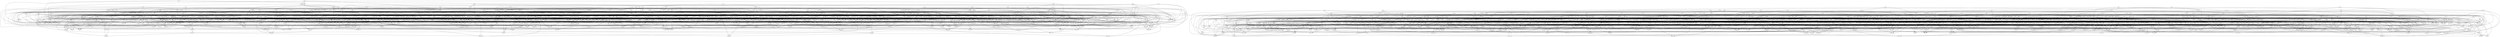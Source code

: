 digraph {
stv -> fjt, tjt, xdx;
dgq -> vmd, nbk, vgc, jxk;
jzd -> gmt, vjn, cdz, mkf;
jbv -> qrq;
lts -> bpd, mlk, tvq;
gzz -> pxt, cpm, ffm;
qjt -> dnr, vnl, fgg;
ddh -> kfq, mjp;
lkl -> gnl;
cdh -> cqt;
zmx -> chh, sjx, tzq;
gql -> prh, qmc;
mjp -> szv;
vzr -> qch, tql;
krp -> vbt;
mtx -> zmr, hpk, qxf;
cpj -> dzs, trm, sgj;
vth -> lsm, qhk, qpq;
cjz -> hrl, gjh, fqh, gtg;
vqf -> ttl, jvt;
gsx -> hrv, hdd, pjf;
mql -> cxk;
glk -> mnt, lxd, xpl;
cbb -> mlk, vds, lgj, jbj;
jsd -> jbk, jbt, jrs;
hhv -> ttg, tkg, mlk;
bcz -> gkc, scj, xhl;
gmt -> xrx;
cpm -> pdp;
lvn -> nns, zhm, kkq, hpf;
bnv -> mnt, jvz;
tmk -> zrk, zch, tzj, tbj;
crx -> tdl, hxx, mst, sqj;
rkz -> pth, ptn, fbd, krp;
hhd -> npg, mdc;
zdc -> frb, lbd, cnk, xkj, cmq;
tqh -> hjg;
gvs -> chf, gxg;
hcq -> jvz, vmr, gkc;
mlm -> ckd;
bkg -> stk, cqt, ckd, jhq, dft;
lpg -> gts, mqq, jzv;
hzh -> jdp, dpq, xxv, vzs;
rbd -> kbb, pdv, ldn, tlv;
zct -> tjq, qtx, fgx;
cjm -> lkr;
rhq -> pbj;
jdq -> dts, dkn, jnm, khc;
qcl -> hmp;
fgc -> jps, nnh, mpg, hjg;
lhv -> kbd, rhg, rcm, vdv;
czd -> sgz, vlm, nfq, npq;
zqz -> sjz, dhz, tpd, nxk;
knk -> nqf, njq, xtg;
gmb -> nzb, rqb, vnl, mgs;
vls -> mgs, ldq;
ngh -> dlb;
nvr -> zzt, qfq, gvs, frh;
fcz -> zqg, vdn, ffh;
znp -> czr, vnc;
zzd -> jjr, zqf, spn, cbc, cjl;
sfm -> xxk, pjf, jzc, lrz;
qkk -> mlm, dmf;
czt -> tkg, pgm;
zps -> ndv, fqs;
vfg -> clp, mcc;
nxg -> qdp, fqs;
xls -> qcl, bpp;
zqf -> cdh, hng;
fzx -> qfq;
qmg -> rmx;
glp -> bzr, lrh, rgk;
thc -> czf, nqq, jhl;
jtt -> gtj, jlf, jfc;
gvb -> jvt, gvn, tbd;
zxq -> vmb, tgp, hpk, jvp, llv;
clv -> cpj, njx, qjt, bfh;
xdm -> prh, cbt, ttj;
ftv -> srs, tvh, jfc, gds;
cbl -> zxv, hxr;
zcq -> lcv;
ztk -> dlc, tcz, tdb, fhk;
bvt -> gbj, tdf, cdc, gbt;
xfz -> lzn, ddd, rkm, fbx;
ffs -> ghj, xcc, mhr, lpb;
pkn -> pjf;
nls -> lql;
xgv -> pkt, ckx;
css -> nnp;
gcf -> vhn, ksf, nbv;
jxm -> jhl, gcj;
rjn -> vtk, fhn, cmp;
ttg -> dbc, mjp;
gmh -> gpj, pkz, sfj, drj, srl;
dlm -> fqs, rmc, dhz, gqp;
stm -> cbz, ggn, xgv, zbv;
tmb -> nmn, vvc, gvj;
fgv -> qkh, lfl, cvd, qvm;
rkr -> pbl, ctm, tcv, ttv;
kkl -> tfp;
fnd -> lvb, ttl, pjh, djn, qxf, kpl;
bqr -> fvg, ggk, vfc, lbd, mmk, gkr;
fsl -> kps;
zgl -> msb;
xcl -> btf;
rtc -> btp, lgs;
tdb -> fnf;
lxx -> nsp, clm;
gkz -> trn;
nns -> qxm;
vht -> kcz, hqq, zfk, cds;
bxf -> qgz, kvt, rvm, rvk;
hpq -> cbp, jzc;
gtm -> szr, xdx, gtg;
jlm -> mqq, rff, trt, pjn;
vhk -> zkh;
vvc -> nmv, jgn;
jvh -> jvv, ckx;
spn -> cjl;
jlg -> mpm, xpn, phq, nbj;
ncl -> ckx;
fql -> xdf, cjn, jns, qgz, cbp;
kgf -> nqr;
zbf -> xnx, hkd, xxk, sht;
nlx -> mjz;
bqh -> skk, jtt, vvl, nqq;
vmx -> mng, fxs, mts, fnk;
hgg -> bpb, jhd, mcc, hrv;
cbf -> xvh, jvr;
ngk -> mzf, vmd, dqm;
zjm -> qrg, slk, bzt, rvv;
cxn -> gdr;
ckp -> csd, vds, bfx;
xpq -> zch, zhg, rqm, bpz;
fsn -> css, mpr;
nll -> mjg, qfj, fxx, kfq, tlg;
vjp -> cnd;
hzz -> xnb, bvz;
slk -> hsm, gxg;
zjj -> hnf;
vzs -> txb;
btz -> mdc;
mpm -> nqf, dhv, mvh;
jcm -> smc, hsm, thc;
smj -> hlc;
fth -> vjp, bhv;
srh -> dvt;
lcj -> gct, kcb, jzc, dbg, nbd;
hxx -> jgs;
hqk -> glj, kbz, tcr, qrc, vqh;
xcc -> vdv, rpb;
sll -> xzf, dtb;
xvh -> qhm, csd;
ftl -> llv, ldp, qsx;
vzh -> pxt, lrx, lbn, txz, dvk;
kvr -> nxg, zhb, tvs;
lsd -> xxl, zss, rxr, mql;
fqm -> cxb, nmv, dgn, zmr, hsh;
fmm -> szr, rkm, frb;
dlr -> srt, gsr, ghq, zbc;
qzr -> gfg, qtx, jnm, pxm, tqv, rxg;
xnr -> xzx, mtc, cqt;
pmf -> gts, cps, kkl, fjf;
rvm -> qgr, dhf;
cvt -> dpq, trt, sdl, xgv;
dln -> ptn, gnb, jps;
mpr -> lsm, pzl;
ltp -> qjt, bpd, cgl, pgm;
kml -> gtc, gzq, hhl, jhd;
plx -> gkn, bgx, zrj, crm, xpx;
tcz -> lxc;
hnf -> znj;
kkq -> qfj, bsj;
pbz -> crm;
zmj -> btz, zlj, ctm, hhp;
dsx -> tlj;
shq -> fvt, dvt;
fxk -> zcd, gzn, prk, mvf;
kcx -> zds, ght, qqx, tnp;
tpn -> nkb, vzr;
zkd -> qnp, cdh, jns;
dpg -> gln, kbz, zrj;
vkr -> tlm, xkt, zjm, hrm;
gvj -> lmz;
qnp -> pbk;
njt -> ddh, fdx, hzh, bfv;
csg -> gcm, vth;
hdp -> smg, szq, xdm, bzr;
gxt -> tlj, hgs;
qvp -> rpd, xkt;
czv -> njq;
mkb -> zrh, zpl, rmx, vhl, rmk;
xjh -> lbd, zps, ldm, vjp;
bmp -> pnb, hmp;
xmz -> hbl, tmx, ncb, jgd;
njc -> xsg, dzl, zdb;
xfh -> xhp, cmq, jrs, fgx;
tvq -> qmg, mlk, pll;
rgk -> smj;
vnm -> cpm, znj, ccj, nqr;
lvb -> rtx;
ftj -> thk, gqr, npg, zst;
ppd -> jqx, rzt, bmz;
rzt -> bmd, xkz;
rhh -> frc, ddg, jbv;
hmr -> cmq, rjs, kkq;
kbf -> lpg, dvt, ffm, gns;
xhq -> gkz, tcr, thg;
sqv -> rrs, nns, tln;
ggk -> hnz, pgm;
zvg -> bfh, ncl, cvk;
mjg -> qbm, ttq, nsp, lgz;
sxc -> tvh, vvs;
zst -> vhr, shc, snf;
lxc -> jns;
mkm -> vqh, znp, zss, vmb, rhq;
fhx -> png, lbg;
vkn -> pqj, hsh, gzq;
jgs -> mvk;
cdc -> ptm, qzd;
lst -> gjn, nlh;
tcs -> crb, crz;
bgf -> hrv;
xvb -> xrd, btp, tln;
vxc -> zzt, htf;
xxl -> pgn, fhs, ksn;
cvk -> mxj, kvj, nlx;
stb -> zdq;
hfs -> vvx, jbl, rff;
rmx -> crq;
mrz -> bph;
dgz -> nqr, djc, mnd, knk;
pbl -> sbm;
jkn -> dpg, tbg, hrm;
mgs -> vll;
nbh -> tlq, mbq, sld, qbm;
msb -> klc;
fjh -> zvv;
jcz -> kqd, tdl;
tvx -> ttl, sfc;
mnt -> bbc, kvj, bph;
bht -> cqg, qkk, ldp, ltb;
vvs -> dnt, vfx;
kdr -> lgn, qsd, jlt;
rct -> pvm, flg, lrq, bsj, dhv;
vdx -> grl, pps, mts, grs;
lzm -> fck, mxj, cpm, dlq, nls;
tbh -> xrx;
gzn -> mhk, lbx;
jvk -> bfv, jrd, kps, fsm, lnm, hrk;
pth -> pzl, ldp, gvx;
ngj -> fnl, zfk, qzr, tgd;
vdn -> rgt, czr, pjj;
zvz -> tlj, nbv;
xfg -> xkn, cxb;
hnp -> vdv, cjn, zzv;
mgr -> zfd, qkk, tmj;
jrh -> dzs;
czf -> vfx;
pvn -> ldm, dzl;
lbh -> qpg, zlc;
nbj -> kcz, cps;
gpm -> bkv, fmm, lzp, cdc, fxv;
zcf -> xfb, xdb, mnd, czt, vmq;
rtb -> vhl, ldn, nxk, gtm;
ccl -> znf, mbp, vjd;
sld -> rdz, gst;
dbn -> tbz, gvx, vrd, pkn;
zvc -> nsc, mcq;
jhj -> jlf, sqd, lkl, jcm, vvl;
vhf -> pnb;
ptm -> tfp, tlq;
srl -> vtk, hdx, zct;
frj -> jjr, qrg;
zfk -> rrj, rqb;
fnf -> rzx, jns, tqp;
xjs -> hcx, shq, txb, gmb, gch;
tdq -> mhk, xfg, smc;
gmj -> dck, cks, gzz, pjn;
khc -> qmg, nlg, zsd;
zrh -> gbn;
qtx -> kfq;
rxj -> tbg, ftv, dhf, bkh;
ldr -> nsc, rvs, srt;
cxp -> zdb;
bqn -> xmt, zgl, bsm, blp;
flg -> gst;
vmq -> lll;
bjb -> gcj, mcc, lvb;
nqc -> vxq, tjg, xhp, sld;
bfh -> cxn;
qrl -> mdr, pbz, vvl;
vxq -> dnl, lgs, gnk, rtp;
jbh -> rvp;
jfc -> ddk, mtc;
rvd -> jlc, ndv;
ncb -> srd, gkn;
bjx -> bsm, ltb;
tpx -> czv, szr, tfp;
vhr -> mvk;
qdp -> kps, zsd;
djc -> vdh;
sjz -> kbj, tlg;
qrc -> hxx;
tpt -> gnj;
cbc -> cqt;
cpq -> mvb, jxn;
njb -> dbb, hrx, pxm;
xmm -> bmg, zpz, kkq, qfk, lgs;
tbj -> dlk, fpf;
jbj -> csd, lgj;
vfc -> mng, qvj;
cnx -> pdv;
cnk -> shq, jhg;
fhs -> jxn;
fxx -> fhf, vnl, ncf, bvp, bpd, jhg;
hth -> mqq, cks, gjh, pvm;
rmc -> skz, dcd, xdx;
qks -> bhv;
zhx -> zmr, jtx, qxd;
mbq -> vdb, hpg;
psk -> bkc, zzx;
mlj -> txn, fcr, rvv;
dhf -> xqn;
nbf -> zbl, hsb;
gnj -> zhm;
hrb -> rrj, tkg, rff;
gfr -> pll;
rvp -> lks;
tmx -> frj, zbt, dlb, lbx;
lhl -> kqd, csg, rxx;
mxz -> pkn, nnh;
jjr -> tlm, rvp;
bkk -> zhk, bvx, qqx, tkm, psp;
hbl -> mdc, kvt, jvp, rkd, rvm;
gnm -> pbl, bmz;
xgh -> bsj, gcr, hrb;
rmv -> rhq;
smg -> btf, sqz, jhl;
hcn -> bbc, fjt, fqq;
prk -> bgf, pkk;
zjf -> hzq;
ffk -> dvk, rxm, vvx, kdr;
dbz -> vhk, hqv, djn, ndx, gpl, vqf, pnx;
pdp -> vkl, nqf;
gfg -> nls, mrz;
rkc -> srh;
gxz -> dpq, fhf, rng;
ssn -> rnx, mmk, qtx, ljz, bkc;
dgc -> dbg, rcd;
gqr -> gmt, pft, gcm;
ksf -> pdp, fsb, lxx;
rcx -> cqt;
qqr -> qsx, jbh, gcm, sqj;
gxl -> dfk, sdc, vmq;
hkl -> dts;
lqq -> cnx, kkl, sxr;
rlt -> czf, ptn, zzb, xbf;
djj -> jxt, shc, pgj;
kcc -> gkn;
jkv -> srh;
nvk -> dtb, hsh, sgg, qgr, dpd;
kxz -> gbn, tlq, rjs, tql;
bfp -> fsb, bdt, vdb, fsm, kgl;
cbz -> xpl, pdp, qch;
pqv -> txn, crx, mql, bzz;
vrb -> rfc, fcr, rqm, zrj;
gkr -> tpd, rmk, mdm;
clm -> kqk;
gpl -> lqc, frh;
kbb -> tlj, kbk, tzc, xvb;
vkt -> vzs, gpr, hxl;
nfj -> smj, qvd;
tcm -> xhl;
smk -> fpf, ncb, szq, gdv, dmf;
jlf -> kcc;
txx -> lcv, rpj, lfj, fzq;
mxk -> glp, lxv, zmx, frm;
sjp -> ggt, mvf, zbc, pjf;
scj -> gpf, njq;
sms -> nqq;
tmh -> ctf, zxq, vvl, dcx;
rgx -> vqc, vkl, hbz, rlc, vvr;
hng -> nvd;
bkh -> vnv, zxv, pft, nsc;
mrb -> gtx, sms, mtc, gnb;
vgq -> vhf, xzx, fzg;
thz -> fhn, jkv;
lsb -> jbl;
clx -> vtb, zhg, ghq, znf;
lsz -> dzl, lrk, llj, dts;
dbl -> btp, dck, tfp;
jgq -> fgg, qrq, ttq;
lcb -> tsb, tpm, mlj;
thk -> qkh, vsl, kcb;
csz -> rvv, bmp, dnt;
ftt -> hhl, rmv, bpp, qdm;
xzx -> hxx;
vmz -> vtb, jxm, crz, bnq;
cgl -> crq;
vxh -> xvh, rkc, lxd, vkt;
ggt -> xcl;
nmv -> bjx, htf;
fbd -> rcx;
sjl -> fxs;
hhz -> lxn, rfb, qbs, gzz;
fzq -> qlh, xms, lzp;
qsb -> rhg, vmh, ndx, nfj, vvs;
xrd -> cbz, pvn;
zhg -> xrx, bmd;
dnl -> pjx, jzv;
smt -> jbk, cds;
hlv -> gxz, qjt, njx, qgp;
rbk -> hlc, rtx, fzx, fjl;
qgz -> bnd, dhf;
tcv -> mzf, ngh, sms;
vmr -> lfr, ggr;
nsp -> bhv;
jht -> zfs, bck, tvp, vkc;
pmn -> jps, bql, cbl;
zpd -> lgn, mjp, dst;
drn -> lst, lkr, ssb;
mjs -> sbb, jvr, xfz, bbz;
grs -> ggr, prp, cvs, srn, fbx;
zvv -> bgm;
tpd -> dvt, grl;
thg -> hpk, gxg, vbt, hng, rbn, znf, zkd;
llm -> sll, ttj, lqc;
bvx -> txz, vdk, ddh, hbz;
gqg -> dsp, szr, dzs;
zqg -> tcj, lvb, tgp;
vmd -> zlj, ntk;
cbp -> qfq;
ldq -> cfx, ttg, zdb;
xhp -> cjm, lql, bvz;
vdc -> xnb, vvr, gkc, llg;
xtg -> nbj, ndv;
nhc -> lkc, rbt;
llv -> cbg;
kpc -> mlm, fpf;
vjh -> zds, zcj, hjz, hzz;
rsc -> ddg, vcl;
qxt -> tlj;
lzp -> rsc;
fdx -> lnm;
tgd -> jlc, jvv;
mkc -> sbg, bsk, ttl, qjk;
kdb -> sfg, cbl, ttj, cms;
kbj -> gbn;
ffh -> zrk, klc, pkn;
ktm -> jcz, jgn, pgn, pnd, fcr;
lzd -> crm, glp, phk, rpd;
dlq -> fxs, sjl, jvb, qbs, dhz;
zrk -> lvx, zbc;
krr -> rtr, sjc, gkz;
bkv -> xtg, dmg, bnv, cks;
nbr -> thj, tlv, fhx, lll;
lvt -> mnd, fqc, tvt, tlg;
vnc -> cnb, rvk;
smx -> vdx, prp, jvb, hkl;
dmf -> vbt, bnq;
ldh -> mtc, hhl;
qsf -> tgd, thz, lpg;
mxh -> qsf, vqc, jbk, pkt;
cqg -> qvm;
dlc -> cvd, glm, tcr, scq;
vbn -> lhl, nnh, xdf, cqt, dqm;
rxr -> zsm, glf;
blp -> dqm, mkf;
mcm -> vdc, lts, vcl;
njx -> fqq, bdb, rmk;
rnr -> tvh, vbc;
rkm -> jnv, zrh, gfr;
jth -> bqz, fcr, krp, qdm;
rng -> lcv, rfb, gpj;
sxt -> lxx, drj, dbl, shq;
gpj -> vll, cvs;
hpf -> vll, lkc;
psm -> glp, qvp, nbd, qpq;
tjq -> sgz, tlj, dhz;
xkx -> pnb, rnr, lqn, rhq, ztj;
tgp -> phk, bsm, rhg;
vhn -> fvd, vdh;
qxm -> srn, rqb;
kcr -> hrv, lcb, ksc, lfl;
fxv -> kpv, vls, kmp;
vlm -> szv, mxj;
gtg -> kkl;
hbz -> lgz, tpn;
cps -> hqq;
rdz -> hdx, tql;
pln -> bhv, vzs, vkl;
hrm -> ldp, bzr;
bjv -> pbp, bzr, crx, hvp;
sqg -> plz, fml, rxg, rsc, lqq;
mmk -> dsx, tfp;
pkz -> mdb, hvs;
rlc -> tpt, zjj, hdx;
kfm -> fgx, ddg, zdb, cxp;
dpn -> vkn, zjf, scq, rzc;
lxd -> tlv;
rcg -> xxl, hbl, sgg, rvk;
kgr -> ztb, fgg, dnr, lst;
xfb -> vdb, mdm, jlc, nlh;
kzc -> gxg, dbz, fgr, vhc;
fml -> gbn, vlm, hmz, nlg;
mqq -> hpf;
mfp -> prk, ztj, hlc, zzt;
tpm -> ckd, bmd, sms;
dcx -> crb, fhs, vhf;
ttc -> fgl;
kzr -> qzd, ndq, zcx, fqc;
bmh -> xzh;
nmn -> jqx, qvd;
fhn -> hrk;
lrz -> tmz, hxr, mcq, rkd, bzt;
fjl -> ngh;
cds -> ttq, srh;
mjz -> jhb;
ttv -> fhs, smz, fgr;
tzj -> jmq, jbh;
vsq -> cxp, qxc, frb;
hsr -> zsb, cms, jkn, ttc;
brf -> ljz, dkn, jhb, cnd, grl, sdc;
jzm -> qkq, lgs, pkt;
tch -> mdr, znb, sbm, chf;
jlt -> vmq;
rxm -> ndv;
xtx -> mlj, vjq, nmf, tsb;
kts -> vds, zpz, zbl, zpd, nxg;
lbn -> pps, hgs;
zch -> kql, dtm, cxk, gds;
qqv -> grg, qvd, cdn, qpj;
szs -> qgz, rmp, zmr, pkk, tcj, qpj, dxn;
crz -> mbp;
xmr -> tbh, xkz, sfg;
jhc -> pbz, xbf, gln;
tzc -> qhm;
rrn -> kfq, kgf, bkc, jbk;
drj -> zkj, vnl;
pbv -> czv, mcl, vzs;
mtq -> qhm, qsd, njq;
tzq -> msb, fjl;
ctf -> hhd, vhr, gkg, npg, fcz;
hkp -> jsd, vcl, mjz, kgf, tvt;
sdl -> zvz, qch;
phq -> gpf, fsl;
ztj -> zxv;
gbh -> txb, dbc;
tcr -> nfp;
zhk -> hnz;
dfh -> dzd, zmj, tbj, jjb;
lbd -> ncf, jlc;
qdm -> ntk, klp;
frm -> pbj, rzx, mtc, snx;
tvp -> znb, jhd;
ndx -> bpp;
gqp -> gdr, hqq, szv;
tdg -> cmf, tlm, gtx;
msr -> dft, cdz, fzg, hsm, bxj;
nml -> jtq, bjx, gct;
ctm -> cqg, gnp, jxm;
qds -> ldm;
lgz -> kqk;
nbx -> zvj, jck, jvh;
xph -> pbl, chh, tmt, zsx;
gzc -> ktm, hxr, gtj;
vxk -> lcv, hrk, vqc, hqq;
qbs -> ncl, qxm;
lpb -> bjb, dnt;
vxl -> gnj;
dxg -> fjf, cgl, nbx, crq;
zkj -> fnk, rrs, gbh;
kdt -> jjb, smz, tvh, xcc;
qhk -> xbf, xxk;
lrx -> sgz;
ght -> kbj, bvz;
tnp -> lvn, vlm, njc;
rvs -> spn, dzv, cbp, vhk;
bkn -> ckx, fqq, jkv, dmg;
bzs -> qgr, tbh, sbm, pbk;
btp -> lck;
hxl -> nqf, lfr, fhq, mvh;
xnb -> djq, fdx;
xrr -> vcl, zrh, mcl, bbz;
nzp -> zfd, frm, ttj;
cng -> kpc, jgs, qhk, qfq;
sbm -> gnl;
gcr -> ssb, qnf, cmk;
mdm -> rbt, zvv, zds;
pnz -> vvc, zzv, jhq, gnm;
rmp -> htf;
gds -> rbn;
pmr -> gzq, btr, rpb;
pkk -> lxl, qkh, mtx;
vdk -> rkc;
pbp -> rkd, nxs;
xxh -> blp, qkh, kvt, szb, llv, dbg;
nzc -> brn, mfb, zkh, zjf, xzx;
nsq -> zpz, xms, glk, jvz, htj;
tsb -> lmz, qcl;
qpg -> jjb, jqx, rtx;
cbn -> ncl, fhq, xhk, pkz, ldb;
bvg -> rfc, ksn, fsv, rhg;
skb -> llg, nlh, xhl;
sdc -> dts, dzs;
gvt -> vmh, qrl, bvl, tbd;
dxj -> jnv, nhm, dck;
ppc -> ldb, tpn, bdb, ncl;
jvb -> tcm;
sqz -> lqn;
dst -> qks;
skz -> bbc, tzc;
vtf -> zpp, glf;
dvc -> qch, kjd, zzx, szv;
vtq -> ghl, sqz, fhl, qcl, mcq;
rfc -> glm, stb, gsx;
rtp -> fqq;
srd -> jns;
kgl -> pll, qxc;
kbk -> zqq, qmg, ghh;
tdl -> lqn;
srn -> gdr, jnm, rnx;
vpd -> btr, jxt;
lbx -> kpl, nnp, dzd;
pnd -> hqv, pbj;
smz -> snx;
xhf -> hnf, rdz, gxt;
qlh -> ddg, lll;
rgt -> pnx;
fht -> xfg, lsm, hrv, sjc, fgv;
bfx -> bgm, lfr;
qxc -> dts, hnz, gqg;
nmf -> zkh, fzg;
xxv -> dnl, rdm, dvk;
pxz -> ltp, vmj, gdr, lxn;
tvt -> zcq;
ltn -> zzb, gtj, trn;
mkz -> rrj, rdm, frb, llg;
cms -> gcj, kpl;
cpv -> nhc, kcm, jrh, dhv;
gjh -> bfx, tlj;
btn -> cpm;
bvl -> hdd, jps, pbl, rzx;
dzq -> pxk, qcf, cxn, vhl, lcv, rtz, qrq;
vqd -> jvt, tqp;
pft -> dbg;
xgk -> dlb, krc, bql;
qzd -> mxj;
ddf -> rtc, rtp, sjl, kqk;
bst -> lqq, crg, ggn, czv, vdk;
qpq -> fgl, lks, gsr;
fvj -> pxk, hrl, crg;
vdg -> jck;
nsb -> ddd, zhm, qxt, scj;
fqh -> ght, tlg, hhq;
xdf -> jtq;
nxj -> bjg, bql, nss, sxc;
crt -> zqq, gxt, fsh, vds;
bsk -> vmb, tmt;
kvt -> ttc;
jrc -> txn, rvp, cdn, smj;
tkm -> pbv, tjt, vdg;
lrq -> njq, dcd, stv;
msd -> bfh, nls, kqk;
gvn -> bgx, rvk, rgt;
czr -> vmh, qrc;
lqc -> lrh;
nnv -> zhk, gnk, bmr, vvr, fjs, gnj;
pfp -> rzt, gnp, hhp;
pkt -> jlc;
cmp -> hrk, ddg, jgq, tdf;
dkn -> bmg, lzn;
pmm -> cvd, zgl, lbh, mst, bgx;
qkr -> sht, tzj, cbt, ccl;
mss -> rmv, tdl, vhc, gnp;
kpv -> fds, qqx, fnr;
hxz -> jhb, dvt;
dcd -> zpl, qxc;
lvl -> zkh, lks, frj, qvp;
jjb -> jxt;
tmz -> hzj, zpf;
hsb -> vdg, rfb, jhb;
nmx -> msj, ssb, kpv;
bpb -> sms;
zdz -> gpf, mrz, pps;
hxf -> zbl;
phm -> cjm, dsx, fjt, nfq, hhf;
pvm -> fhr, sgj;
sqs -> ggt, pfb;
rbv -> lck, qxt, zrh, flg;
xbf -> rzx;
qvj -> jbk, gst;
kks -> jgd, zpp, zlc, zpf;
kxd -> rjs, fjh, fxs, bcp;
pqx -> bzf, sfb, sqj, xkx;
rcm -> gpl, xzf, bgf, qvd;
ghh -> ccj, vmq, nkb;
ggr -> zhm;
zlj -> chh, gct;
lfn -> bdf, qcl, pgj, clp;
nlg -> tzc, fxs;
krf -> jgq, hxf, jrh, vmg;
vjq -> ptn;
jhq -> zxp, mst, jzq;
xdh -> qpb, ttx, fhq, svg;
mpg -> zss, cdh;
tnq -> gch;
gtc -> qrs, tcs, lpf, mvb;
gzd -> gjh, cgl, rvd;
tpk -> vkt, smx, tcm, lcl;
bnx -> lxc, frm, sqt, bbd;
rvk -> tcj;
qnf -> hhf, hcq, rtp, kbs;
pjh -> kcc;
qfn -> bnq, gkx, smz, nfp, dxf, zrk, gnp;
zmd -> kpl, hpk, hzj, sfc;
cmk -> dnr, ckx, tln, frc, jlt;
znf -> cbc;
fhk -> nxs, dxn, ztj;
kbp -> nbf, ckp, pxm, bvp, sxr;
rzc -> vnv, rbn, bzr;
fgh -> sgg, btr;
fsc -> jbh, hmp, mzg, czf;
llx -> jhg;
bzz -> tqp;
vnv -> nlm, jgs, tdg;
kmp -> fjf, pgs, btn;
dnt -> gtj;
lfx -> kkz;
lsm -> crb, sfg;
lfj -> lzn, qzd;
fpl -> tmj, pbz, zbc, zxv;
xhh -> hqq, tjq, rvd, hmr, srn;
hkf -> fsb, zsd, pps, fml;
nzb -> dts, jkv;
zpf -> srd, hxr;
gdv -> hhp, qvm;
rjz -> vlb, pkn, lfl;
xkj -> nfq, fjs, lxd;
jcj -> fgr, zgl, bzz, xls;
jgd -> lpf, rvs, mhr;
fcr -> nfp;
lpf -> xcl, lvb;
bgt -> fsn, hxx, xgk, clt;
bdt -> bfv, gch, cjm;
skl -> zvc, vxc;
zkf -> vnv, tdt, qvd;
ksn -> tmz, ldh;
kbz -> btf;
rkd -> vjd;
ghl -> gvt, znp, klp, gvj;
shc -> nvd;
bph -> llg, pll;
tsp -> kvr, pvn, sgz, nkb, tqv;
xbt -> ccj, kcz;
chn -> kpx, pfp, lzd, zdq;
gsv -> kpx, lvx, kvt, ldh;
bxj -> jzc, mkf;
mhr -> nvd;
fqj -> xkz, lxl, zrj;
zbt -> dlk, vhr;
fck -> txq, qfk, zpl;
ttd -> zjf, qsr, pnb;
kbd -> gvs, dpd, dqm, dln;
rch -> pbp, pqj, nzp, gsf;
jjp -> hfs, pjn, jrd, bgm;
cxv -> rrn, psk, sfj, lkc;
ggn -> nzr, jvv;
xkn -> cqt, cdh;
bjf -> jlf, zbt, fpf, njg;
vrr -> pzd, qmc, hzj, fsv, dlb;
qqx -> lrk;
tvc -> cpq, pjh, dzg, dxn, krr, smg;
kcm -> jvh, qrq, bfl, mcf;
dfk -> lgz, cbz, nbv;
brn -> xxk, tbg, kkz;
sqq -> mtx, hqv, pnx, pbk, lpb;
pzd -> vmh, vdv;
lpj -> bmg, lck, ptm, fvj;
cxk -> cxb, zhg;
nnp -> tcr;
thx -> zpl;
ldn -> fqs, hrx;
ffm -> vdl, tzc, mvh;
fnl -> vhn;
nhm -> rff;
txn -> gcj;
fgs -> skk, css, fdz;
djq -> qfj, clm;
xnx -> chf, rgk, qkk, mvb, bgx;
kbx -> cnb, vbc, lxl, cbl;
kln -> frh, nbg, stb, vpd, nml;
krg -> dbb, vxl, cnd, mts;
fhl -> fbd, jvp, nbg;
jhg -> tpd;
zbv -> btn, jrd, tvs;
ncf -> xsg, dsp;
mbp -> mhr;
tmm -> dbc, nhc, rgz, fhn;
lzl -> flg, smx, sfd, fqq, zdz;
bdf -> nlm, css, cmf, rmp, nzh;
nnx -> vmt, mlj, dft, mqd, mlf;
nxk -> jvh, pjn, gfr;
lvx -> cjn;
lxn -> jbl, btn, vhx;
sfb -> gnm, ttl;
dhc -> vnt, dlv, vvc, gcj;
gbj -> djc, ggr;
nnh -> zss, gzq, vjn;
rjl -> ndv, jmp, nrz, rjn, bmr;
zvn -> hpq, gql, lrh, vgq;
kpx -> qmv, qnp, hvp;
lcl -> bdb, pxt;
mlf -> klc, stk, zsb;
bch -> bkc, rxg;
jgn -> msb;
vkc -> msb, ffh, gft;
fds -> bkc, rdm, qks;
hqv -> qpj, rpb;
zfs -> xqn, hpq, dtm;
gpr -> zps, fhf, gch;
ssb -> lck, dxj;
jxk -> zzb, qvm, qrs, vtf;
cmf -> gkg, vjn;
cbg -> tqh;
cpk -> smt, ksf, jbl, qvj, gfr, prs;
frh -> gtx;
jck -> vmg;
thm -> fhx, fsh, qgp;
bpz -> ppd, xbf, ttc, zmr;
lrk -> ttq, pln;
klp -> xzf, gnb;
kqd -> lqc;
gjn -> mcf, gnk;
qmv -> bnd, tvx;
qcf -> mcm, xbt, vxl;
bjg -> qmc, qpj, ltb;
svg -> tjt, dzl;
ntv -> pxk, qxt, mgs, zpz;
mst -> kcb;
qrg -> cvd, dlk;
vlb -> xzh, ltn;
krx -> xpl, drn, qds, xtg;
phk -> sfc;
fvl -> rtc, bbz, ccj, sfd;
gkh -> bfv, jnv, thm, qpb, jjp;
mzn -> rxr, mgr, lkl, zdq;
dgx -> lsm, sfc, bks, vfg;
nzx -> crt, ggg, msd, mcf, lql, jzv;
bbd -> gcm, xzf;
qss -> bql, jhl, hjg;
njq -> fgg, rxm;
fjf -> pgs, vdh;
tbf -> tdf, jvz, gfg;
sjx -> xrx;
zsx -> tqp, sqd, dnt;
shk -> nmn, tdb, vjd;
kql -> jns;
stc -> bpb, pth, dgc, zsb;
nbd -> mvk;
rcd -> qpg, dxn;
sdf -> trm, jbj, sqv, psk;
sql -> nsp, sqv, dhz, cvs;
znj -> fsl;
zcd -> zlc, xkz, pjf;
lbq -> cbl, xnr, zkh, mgr, mbp, sqs, tdt, zmx, ngk;
dqm -> qgr, cpq;
txz -> tnq, nhm;
ntt -> rgk, qnp;
qgb -> jnv, sql, rdm, gts;
zcj -> nxn, bnv;
hsn -> czr, szq, fgh, mdr;
dlv -> mcq;
gjq -> fzx, sqs, bkh, fhk;
njn -> qfk, svg, kps, jbv, xtx, jvb;
hmz -> dvk, nrz;
pkd -> jzt, mnt, gst, lkr;
lmz -> jqx;
pfc -> xpx, gvj, rcx, lvb;
zdn -> vqh, dbp, zqf, fgh;
cpd -> sqd, stk, cnb;
prs -> tlq, jgh, cks;
mmm -> qfq, sqj, rqm, tlm;
bqz -> vxc, gkz, cbp;
xbb -> rpj, mpm, tvq;
xpn -> fxs;
gdq -> hcx, qdp, gns;
bjd -> qmc, mpg, lrh;
jmq -> pbk;
jdp -> fnl, mqq, xpn, fbx;
xqn -> pjj, zdq;
gjl -> zpp, pzd;
dcp -> pgm, fth, rrj, tlv, zhb;
jcl -> pnd, mlm, ggt;
ppg -> nbm, srt, ttj, lrz;
xgx -> fpl, vpd, xcl, fsn;
bbz -> skb, prp, ggk;
snf -> nmn, chf;
ksc -> nfj, gtx, rjf;
vqh -> dtm;
bfl -> rrn, sfj;
nss -> xkn, snx, lvx, jtx;
dzd -> jmq, gvj;
mdc -> gkx;
rbt -> rqb, htj;
rpj -> gns, fsl;
crg -> hpf, pjx;
vnt -> xcc, mpr, pfb, xpx;
sht -> jvt;
vdh -> cxp;
dpj -> gdv, vlb, djn, jcz, qrs;
tht -> tlj, rxm, thx, gzd;
gft -> xdf, fzx, srd;
jzq -> lfl, fsv;
pgk -> tnq, rdm, sjz, dbc;
mvf -> gsr;
hvs -> tkg, zvz, gkc;
rzb -> gtg, prp, dst;
tsx -> vhc, ntk, xbr;
qfk -> bgm;
cln -> npg, nvd, vhf, dtb;
gts -> rfb;
lqg -> jrh, dst, fhr, sbb;
cgr -> ghq, tcs, dlv, bmx, hlc;
gst -> jhg, vkl;
dft -> mzf;
mxp -> bqn, djj, mvf, mpg;
sxp -> ckd, gct, nbg, jvp;
rgz -> lsb, zkj, trg, vfc, jzm;
mjj -> rcd, gkn, qss;
txp -> dpq, xnb, jzv, kgf, qlh, zps;
qsr -> qsx, ccl, gct;
zpk -> lsd, xmr, btz, llm, ldr, vfx;
vtb -> mdr, pgn, rvp;
hhl -> vqf;
hsm -> fbd, gln;
tbz -> gzc, zsm, gsr;
dfb -> dpg, ntd, kbx, gsf, czr;
jtx -> krp, hrv;
ddk -> nfp, htf, kkz, rcx;
rqm -> jcm, nnh;
flk -> hzq, vsl, tdq, zbt;
lkr -> kbs, vhx;
mnd -> sjl, lsb;
cvs -> rrs;
ttx -> jck, xfs, tdf;
cdz -> sqd, glf;
tsk -> phq, rdz, gcf, vmx;
gxf -> hnf, zcq, pgs, vmg, czv;
xgp -> vsq, mrz, lql, tvs, sfd;
zbc -> nqq;
mkh -> xpx, tbj, stb;
rtr -> bbd, lpf, xkt;
mqd -> zjm, gkn, gsr;
xbr -> qmc, hng, nlm, zsx;
fsm -> cxn;
hzq -> krp, qss, jxm;
trg -> lfj, vdg, cbf;
lhh -> grl, jmp, tbf, dnl;
bmz -> rcd, gds, pgn;
dhv -> tpt;
tdt -> mkf, nbd;
fgx -> rkc;
mng -> zvv, hhq, rmx;
hrx -> zsd, hzz, hxz;
tmt -> kbz, sht, jgn, glf;
qpb -> llx, tql;
vgc -> dpd, shc, bnq;
vvl -> nsc;
fqc -> vzr, gtm, tlq;
scq -> gkg, sqt;
thn -> hjg, ttd, tcz, tvp;
vqc -> lnm;
nqh -> pjj, pbj, xzx;
dzv -> fhl;
szq -> ztj, hpq;
rtz -> mts, rzb, skz;
jgh -> tpt, llx;
fnk -> gdr, pdp;
pxk -> cps, zqq, xfs, jbv;
fvt -> kcz, xfs, nlx;
mhh -> snf, rpb, bmh, cjn, njg;
fdp -> fgl, jgs, zlc, btr;
mhk -> jtq;
cbt -> kpl, vmb, lxc, zzv;
vnx -> shk, fgl, qkk, xnx, zmj;
ghq -> crm, nxs, klc;
qjk -> mjj, zlc;
tbd -> kql, sqq;
dss -> jtq, kpl, rmv, nvk;
ljz -> fxs, hxf;
mfb -> jps, sjx;
pbg -> lfr, clm, pdv, zjj, jlt;
dzg -> jmq, glf, qvd;
sqt -> mvb;
vcj -> fsb, gbn, cbf, qfj;
hlb -> gjl, ccl, gcc, sfb, rjz;
mzf -> vjq;
rzl -> vqd, cbg, css, tjc, jhc, dtm;
rrs -> hnz;
hhp -> qnp;
sjc -> ckd, zmr;
lcp -> rmc, nsq, vmq;
lqb -> tcz, gvn, xzh, gtj, zxp;
zfd -> rpd;
dpd -> vxc;
qmt -> hdx, jvv, lcl, hxz, dgz, xfh, lzp;
gcc -> lkl, hdd, sgg, ggt;
cmq -> fbx;
glh -> hhv, vdg, zvg, cnx;
rjs -> fsh;
trp -> jns, cpd, csz, zxs;
clt -> gkg, crz, bmh;
nvn -> fsb, jnv, tpx, tcm;
qxf -> mcc;
dxf -> bjg, nbg, kql;
jhf -> jxt, lxc, csg, pjh;
rkf -> tvt, nrz, vhl, hgs, nmb;
fkf -> dlb, skl, jhl, crx;
nzr -> vcl, nkb;
zhb -> xpn, jzt;
trm -> bnv, fth;
pzl -> jxn, smc;
zmn -> zqq, ljz, xbt;
ggg -> zjj, cbz;
trt -> gjn, pkt, thx;
psh -> lqn, pjf, mxz, kkz;
grg -> nqq, zpf, nfp;
srs -> prh, vdv, qsx, nzp;
prh -> smc, ltn;
jrs -> mcl, tgd, cnx;
tcj -> rbn;
mzg -> dmf, kkz;
pjn -> gnj, fvd;
xhk -> cnk, xgh, nnv, pxm;
rrz -> hnp, fqj, qkh, lmz, bjx;
vtk -> csd;
zjp -> gxl, dck, nmx, jnv;
skk -> ncb;
rff -> vll;
dbb -> tkg, llg;
jbt -> gqg;
cfx -> tgd, ggg;
sgj -> kbs, gnj;
ldb -> clv, smt;
zds -> ldm;
mdb -> zvj, dvt, zct;
vjn -> zzv;
zvj -> vvx, vqc;
nsv -> mtq, tqv, lsb, vqc;
pfb -> bmh, krc;
gxd -> dbz, fzx, jzq, qrc;
fgr -> tqh, ndx, sfg;
plz -> hmz, mts, ddd;
zcx -> bpd, vls, vvr, bfl, zcj;
fnr -> dsp, lqq;
dsp -> xfs;
bzt -> hsh, kcc;
gvx -> snx, dlv;
zzb -> zmr;
qkq -> lgj, vtk, nrz;
srt -> lfx;
njg -> sqz, vtf, nmf;
tln -> tnq;
rfr -> jgh, mjz, pjx, sfd;
jfs -> fsv, tsx, mfb;
glj -> pgj, jxn, vhc;
sbg -> qrs, tsb;
glm -> pjj, bnd;
hkd -> sqt, kvt;
dbp -> kqd, rfc, bpp, gjl;
jsh -> vbt, xls, vqd, xkn;
lrh -> sms;
rhl -> nmx, lbn, zqz, hrl;
npq -> htj, xsg, bfx;
dpm -> gzn, sxc, rkt, qjk;
hpg -> nlx, djc, hcn, hrl;
ndq -> hkl, ddh, dsx, sxr;
dmg -> nbf, bgm;
fqs -> vvx;
ntk -> pfb;
bsm -> tvh;
hzj -> crb;
hjz -> bcz, ptm, vmg;
vjd -> gnl;
pjf -> rtx;
txq -> jbt, bbc, fvd, njb;
fdz -> tcz, bsk, bzt;
dzs -> htj, jmp;
gsf -> pgj, css;
nzh -> vtb, skk, xpx;
vbc -> sll, krc;
qtv -> thx, jmp, rff;
tmj -> lvb, nxs;
rll -> crq, jbt, zmn, pxt;
cqk -> tzq, bgf, gzc, zvc, mvk;
lgn -> llx, txb;
hdd -> zzt, fzg;
bck -> djj, jhq, tzj;
kjd -> nqr, nzr, lrx, kvj;
pqj -> nbg, tcj, gkx;
lnm -> bvp, bsj;
hcx -> zbl, hgs;
fjs -> rxg, bgm, djq, fjh;
vsl -> phk, xkt;
stk -> jqx;
sfd -> sdl;
nxn -> phq, mjz, nzb;
vmj -> jnm, kgl, qvj;
hvp -> kcb, xrx;
grt -> jvr, jzt, pvn, vjp;
vdl -> hrx, lrx, tcm;
lpt -> kml, dtb, zhx, dgc;
fhq -> rnx, fsh;
rmk -> pgs;
fhr -> hxf, pjx;
cnb -> bzz;
dnr -> zhk;
llj -> xsg, sdc, thz, cds;
png -> qsd, vkl, fjh;
frc -> jrd, rrs;
lbg -> lgj, cfx, zvz;
lck -> nlh;
ccr -> cjl, btf, rvk, bjd;
dzx -> nzp, pnx, gnb, chh;
zlc -> xrx;
bcp -> mts, tqv, xhf;
fmd -> bsj, gfg, kbj, lvt;
gbt -> czv, bvz, zvv;
thj -> xbb, xms, zcq;
knh -> cgj, zsb, mzg, ldp, mql, btz;
vmt -> ltb, xhq, dlk, kkz, xfg, vnc, ftl, mkc;
tbg -> rgt;
rxx -> cjl, lcj, qmv;
dfn -> kvj, rnx, smt, qsd;
nbk -> bmx, kpc, tcv;
nrz -> nfq, jkv;
nmb -> gbh, zdb, pdv;
ddd -> tgd;
cdn -> gvx;
xdb -> fsm, fvd, zrh;
rjf -> gql, sjx, nqh;
zzs -> mgv, cxn, fnr, qbm, czt;
qpk -> dbg, vqf, tqh, krc;
ztb -> znj, frb, qds;
lxv -> mxz, hhd, ntt;
zsm -> cxb, tdq, xkz;
fsj -> xmt, lxl, tvx, jcl, qsb;
psp -> xms, jbj, fjt;
tjc -> cbc, btf, rnr, ngh;
qsx -> mhk, mkh;
msj -> qch, gbj, pll;
bmx -> vfg, vhk, qvm, zkf, tqh;
ntd -> dzv, jhd, bmp, tdb;
brp -> qrg, qxf, cbg, sbg;
fvg -> fhf, tjq, zqz;
bmr -> xnb, vdb;
rrt -> lgn, mvh, gdr, kbs;
trn -> gnl;
szb -> gsx, gkx;
clp -> ltb, gmt;
nbm -> cdn, fgs, lbh;
jxh -> qds, lzn, mcf, xpl, nhm;
hhq -> nls, sfj, jvr;
qxd -> dzv, lfx, skl, hrv, dtm;
znb -> vfx, lks, spn;
vhx -> gdr, zrh;
hhf -> rxm, vmr;
jzt -> bch;
qgp -> vmr, qdp, lbd;
gzj -> ntt, smj, jgs, nnp;
pmd -> qhm, mbq, txp, zpd;
mgv -> qbm, mcl, vdk, fnl;
ghj -> nlm, pft, sqj;
rvv -> sjx;
zzx -> zjj, qtv;
cgj -> srt, pnb, mlj;
xmt -> rkd, bnd;
gln -> cqg, xxk;
vdv -> jns;
cnd -> lkc;
krc -> xzh, lfx;
rkt -> pmr, lsd, fdp;
hgf -> lxx, hkl, tjt, bch, qks, bvp;
sxr -> bdb;
bmd -> hsh;
gsm -> bmg, gpf, hcq, xbt;
bks -> hkd, tbh, rfc;
xdx -> lkc;
dgn -> ldh, qrg, jfs, gvb;
nbv -> lll, fdx;
tjg -> rjn, vxl, tpd;
gnk -> xhl;
vdt -> mkf, szb, fjl, rpd;
zxp -> lbh, vjq, pmn;
sbb -> xrd, nns;
zxs -> zfd, zpp, rmp;
vrd -> hmp, bxj, slk;
dct -> gns, tvs, lcp, knk;
tfx -> bpb, trn, gql, shc;
bzf -> djn, znb, cqg;
qsd -> gdq;
}